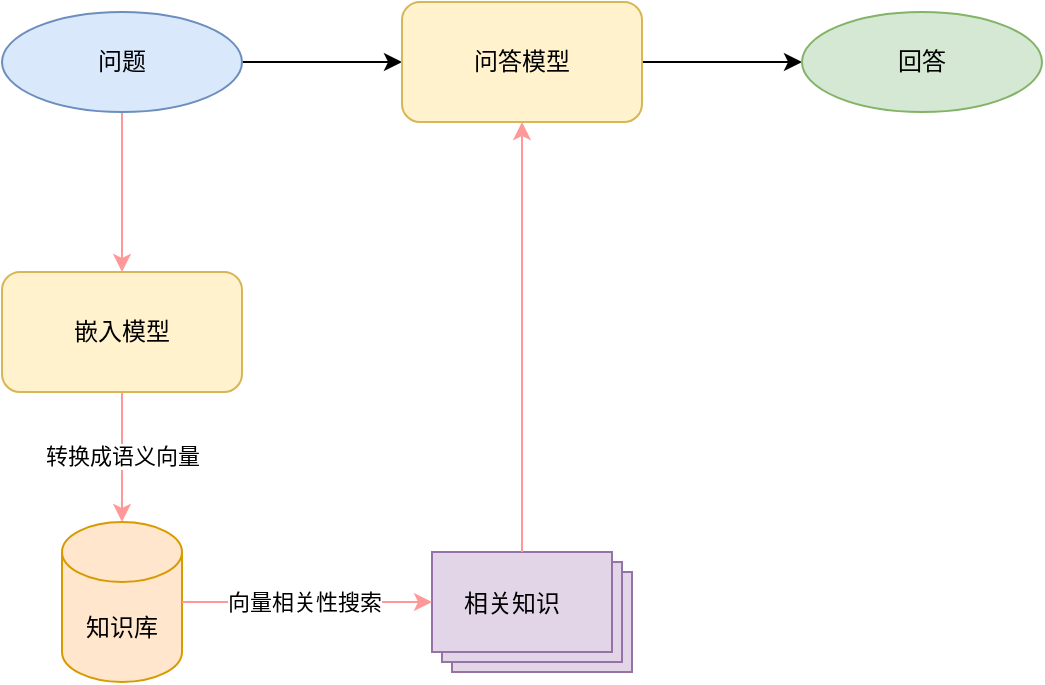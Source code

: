 <mxfile version="24.6.4" type="device">
  <diagram name="第 1 页" id="D4SrD6-18mNLNMA_aFoT">
    <mxGraphModel dx="708" dy="512" grid="1" gridSize="10" guides="1" tooltips="1" connect="1" arrows="1" fold="1" page="1" pageScale="1" pageWidth="827" pageHeight="1169" math="0" shadow="0">
      <root>
        <mxCell id="0" />
        <mxCell id="1" parent="0" />
        <mxCell id="_WghgECLSdFf_ZVq0MTW-5" value="" style="edgeStyle=orthogonalEdgeStyle;rounded=0;orthogonalLoop=1;jettySize=auto;html=1;" edge="1" parent="1" source="_WghgECLSdFf_ZVq0MTW-2" target="_WghgECLSdFf_ZVq0MTW-3">
          <mxGeometry relative="1" as="geometry" />
        </mxCell>
        <mxCell id="_WghgECLSdFf_ZVq0MTW-10" value="" style="edgeStyle=orthogonalEdgeStyle;rounded=0;orthogonalLoop=1;jettySize=auto;html=1;strokeColor=#FF9999;" edge="1" parent="1" source="_WghgECLSdFf_ZVq0MTW-2" target="_WghgECLSdFf_ZVq0MTW-9">
          <mxGeometry relative="1" as="geometry" />
        </mxCell>
        <mxCell id="_WghgECLSdFf_ZVq0MTW-2" value="问题" style="ellipse;whiteSpace=wrap;html=1;fillColor=#dae8fc;strokeColor=#6c8ebf;" vertex="1" parent="1">
          <mxGeometry x="170" y="250" width="120" height="50" as="geometry" />
        </mxCell>
        <mxCell id="_WghgECLSdFf_ZVq0MTW-6" value="" style="edgeStyle=orthogonalEdgeStyle;rounded=0;orthogonalLoop=1;jettySize=auto;html=1;" edge="1" parent="1" source="_WghgECLSdFf_ZVq0MTW-3" target="_WghgECLSdFf_ZVq0MTW-4">
          <mxGeometry relative="1" as="geometry" />
        </mxCell>
        <mxCell id="_WghgECLSdFf_ZVq0MTW-3" value="问答模型" style="rounded=1;whiteSpace=wrap;html=1;fillColor=#fff2cc;strokeColor=#d6b656;" vertex="1" parent="1">
          <mxGeometry x="370" y="245" width="120" height="60" as="geometry" />
        </mxCell>
        <mxCell id="_WghgECLSdFf_ZVq0MTW-4" value="回答" style="ellipse;whiteSpace=wrap;html=1;fillColor=#d5e8d4;strokeColor=#82b366;" vertex="1" parent="1">
          <mxGeometry x="570" y="250" width="120" height="50" as="geometry" />
        </mxCell>
        <mxCell id="_WghgECLSdFf_ZVq0MTW-7" value="知识库" style="shape=cylinder3;whiteSpace=wrap;html=1;boundedLbl=1;backgroundOutline=1;size=15;fillColor=#ffe6cc;strokeColor=#d79b00;" vertex="1" parent="1">
          <mxGeometry x="200" y="505" width="60" height="80" as="geometry" />
        </mxCell>
        <mxCell id="_WghgECLSdFf_ZVq0MTW-8" value="" style="verticalLabelPosition=bottom;verticalAlign=top;html=1;shape=mxgraph.basic.layered_rect;dx=10;outlineConnect=0;whiteSpace=wrap;fillColor=#e1d5e7;strokeColor=#9673a6;" vertex="1" parent="1">
          <mxGeometry x="385" y="520" width="100" height="60" as="geometry" />
        </mxCell>
        <mxCell id="_WghgECLSdFf_ZVq0MTW-11" value="" style="edgeStyle=orthogonalEdgeStyle;rounded=0;orthogonalLoop=1;jettySize=auto;html=1;strokeColor=#FF9999;" edge="1" parent="1" source="_WghgECLSdFf_ZVq0MTW-9" target="_WghgECLSdFf_ZVq0MTW-7">
          <mxGeometry relative="1" as="geometry" />
        </mxCell>
        <mxCell id="_WghgECLSdFf_ZVq0MTW-15" value="转换成语义向量" style="edgeLabel;html=1;align=center;verticalAlign=middle;resizable=0;points=[];" vertex="1" connectable="0" parent="_WghgECLSdFf_ZVq0MTW-11">
          <mxGeometry x="-0.022" relative="1" as="geometry">
            <mxPoint as="offset" />
          </mxGeometry>
        </mxCell>
        <mxCell id="_WghgECLSdFf_ZVq0MTW-9" value="嵌入模型" style="rounded=1;whiteSpace=wrap;html=1;fillColor=#fff2cc;strokeColor=#d6b656;" vertex="1" parent="1">
          <mxGeometry x="170" y="380" width="120" height="60" as="geometry" />
        </mxCell>
        <mxCell id="_WghgECLSdFf_ZVq0MTW-12" value="" style="endArrow=classic;html=1;rounded=0;exitX=1;exitY=0.5;exitDx=0;exitDy=0;exitPerimeter=0;entryX=0;entryY=0;entryDx=0;entryDy=25;entryPerimeter=0;strokeColor=#FF9999;" edge="1" parent="1" source="_WghgECLSdFf_ZVq0MTW-7" target="_WghgECLSdFf_ZVq0MTW-8">
          <mxGeometry width="50" height="50" relative="1" as="geometry">
            <mxPoint x="390" y="380" as="sourcePoint" />
            <mxPoint x="440" y="330" as="targetPoint" />
          </mxGeometry>
        </mxCell>
        <mxCell id="_WghgECLSdFf_ZVq0MTW-16" value="向量相关性搜索" style="edgeLabel;html=1;align=center;verticalAlign=middle;resizable=0;points=[];" vertex="1" connectable="0" parent="_WghgECLSdFf_ZVq0MTW-12">
          <mxGeometry x="-0.4" y="1" relative="1" as="geometry">
            <mxPoint x="23" y="1" as="offset" />
          </mxGeometry>
        </mxCell>
        <mxCell id="_WghgECLSdFf_ZVq0MTW-13" value="相关知识" style="text;html=1;align=center;verticalAlign=middle;whiteSpace=wrap;rounded=0;" vertex="1" parent="1">
          <mxGeometry x="395" y="531" width="60" height="30" as="geometry" />
        </mxCell>
        <mxCell id="_WghgECLSdFf_ZVq0MTW-14" value="" style="endArrow=classic;html=1;rounded=0;exitX=0;exitY=0;exitDx=45;exitDy=0;exitPerimeter=0;entryX=0.5;entryY=1;entryDx=0;entryDy=0;strokeColor=#FF9999;" edge="1" parent="1" source="_WghgECLSdFf_ZVq0MTW-8" target="_WghgECLSdFf_ZVq0MTW-3">
          <mxGeometry width="50" height="50" relative="1" as="geometry">
            <mxPoint x="240" y="560" as="sourcePoint" />
            <mxPoint x="290" y="510" as="targetPoint" />
          </mxGeometry>
        </mxCell>
      </root>
    </mxGraphModel>
  </diagram>
</mxfile>
